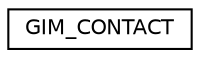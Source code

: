 digraph "Graphical Class Hierarchy"
{
  edge [fontname="Helvetica",fontsize="10",labelfontname="Helvetica",labelfontsize="10"];
  node [fontname="Helvetica",fontsize="10",shape=record];
  rankdir="LR";
  Node1 [label="GIM_CONTACT",height=0.2,width=0.4,color="black", fillcolor="white", style="filled",URL="$class_g_i_m___c_o_n_t_a_c_t.html"];
}
